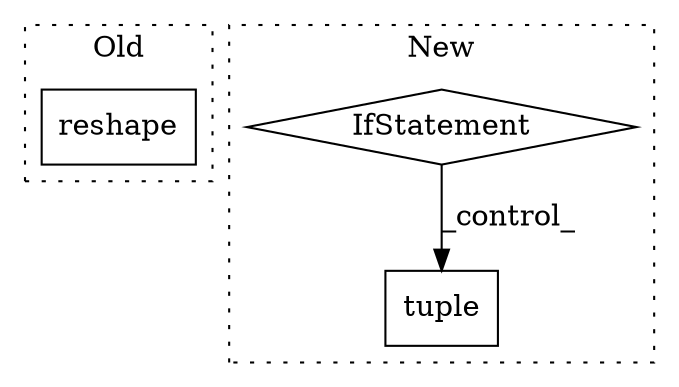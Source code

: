 digraph G {
subgraph cluster0 {
1 [label="reshape" a="32" s="2008,2048" l="8,1" shape="box"];
label = "Old";
style="dotted";
}
subgraph cluster1 {
2 [label="tuple" a="32" s="2814,2855" l="6,1" shape="box"];
3 [label="IfStatement" a="25" s="1224,1284" l="4,2" shape="diamond"];
label = "New";
style="dotted";
}
3 -> 2 [label="_control_"];
}